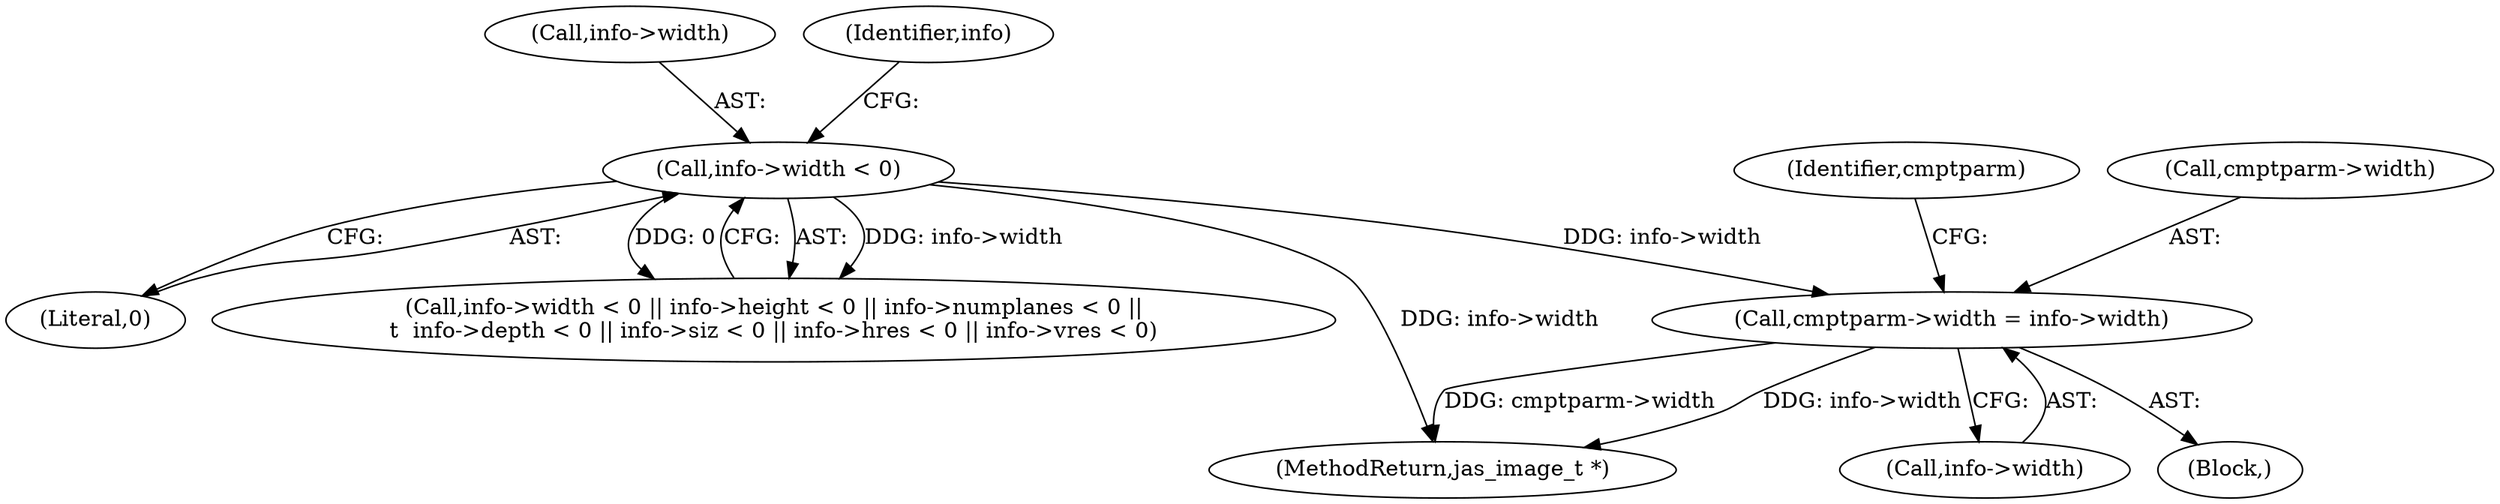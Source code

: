 digraph "0_jasper_5d66894d2313e3f3469f19066e149e08ff076698_0@pointer" {
"1000315" [label="(Call,cmptparm->width = info->width)"];
"1000188" [label="(Call,info->width < 0)"];
"1000294" [label="(Block,)"];
"1000188" [label="(Call,info->width < 0)"];
"1000187" [label="(Call,info->width < 0 || info->height < 0 || info->numplanes < 0 ||\n\t  info->depth < 0 || info->siz < 0 || info->hres < 0 || info->vres < 0)"];
"1000189" [label="(Call,info->width)"];
"1000192" [label="(Literal,0)"];
"1000324" [label="(Identifier,cmptparm)"];
"1000315" [label="(Call,cmptparm->width = info->width)"];
"1000196" [label="(Identifier,info)"];
"1000316" [label="(Call,cmptparm->width)"];
"1000406" [label="(MethodReturn,jas_image_t *)"];
"1000319" [label="(Call,info->width)"];
"1000315" -> "1000294"  [label="AST: "];
"1000315" -> "1000319"  [label="CFG: "];
"1000316" -> "1000315"  [label="AST: "];
"1000319" -> "1000315"  [label="AST: "];
"1000324" -> "1000315"  [label="CFG: "];
"1000315" -> "1000406"  [label="DDG: cmptparm->width"];
"1000315" -> "1000406"  [label="DDG: info->width"];
"1000188" -> "1000315"  [label="DDG: info->width"];
"1000188" -> "1000187"  [label="AST: "];
"1000188" -> "1000192"  [label="CFG: "];
"1000189" -> "1000188"  [label="AST: "];
"1000192" -> "1000188"  [label="AST: "];
"1000196" -> "1000188"  [label="CFG: "];
"1000187" -> "1000188"  [label="CFG: "];
"1000188" -> "1000406"  [label="DDG: info->width"];
"1000188" -> "1000187"  [label="DDG: info->width"];
"1000188" -> "1000187"  [label="DDG: 0"];
}
